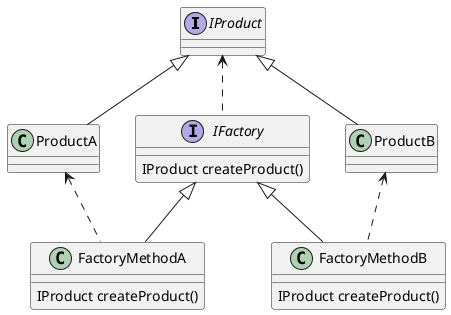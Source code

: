 @startuml

interface IProduct

interface IProduct{
}

class ProductA {
}

IProduct<|--ProductA

class ProductB {
}

IProduct<|--ProductB

interface IFactory

interface IFactory{
IProduct createProduct()
}

IProduct<..IFactory

class FactoryMethodA{
IProduct createProduct()
}

IFactory<|--FactoryMethodA
ProductA<..FactoryMethodA

class FactoryMethodB{
IProduct createProduct()
}

IFactory<|--FactoryMethodB
ProductB<..FactoryMethodB

@enduml